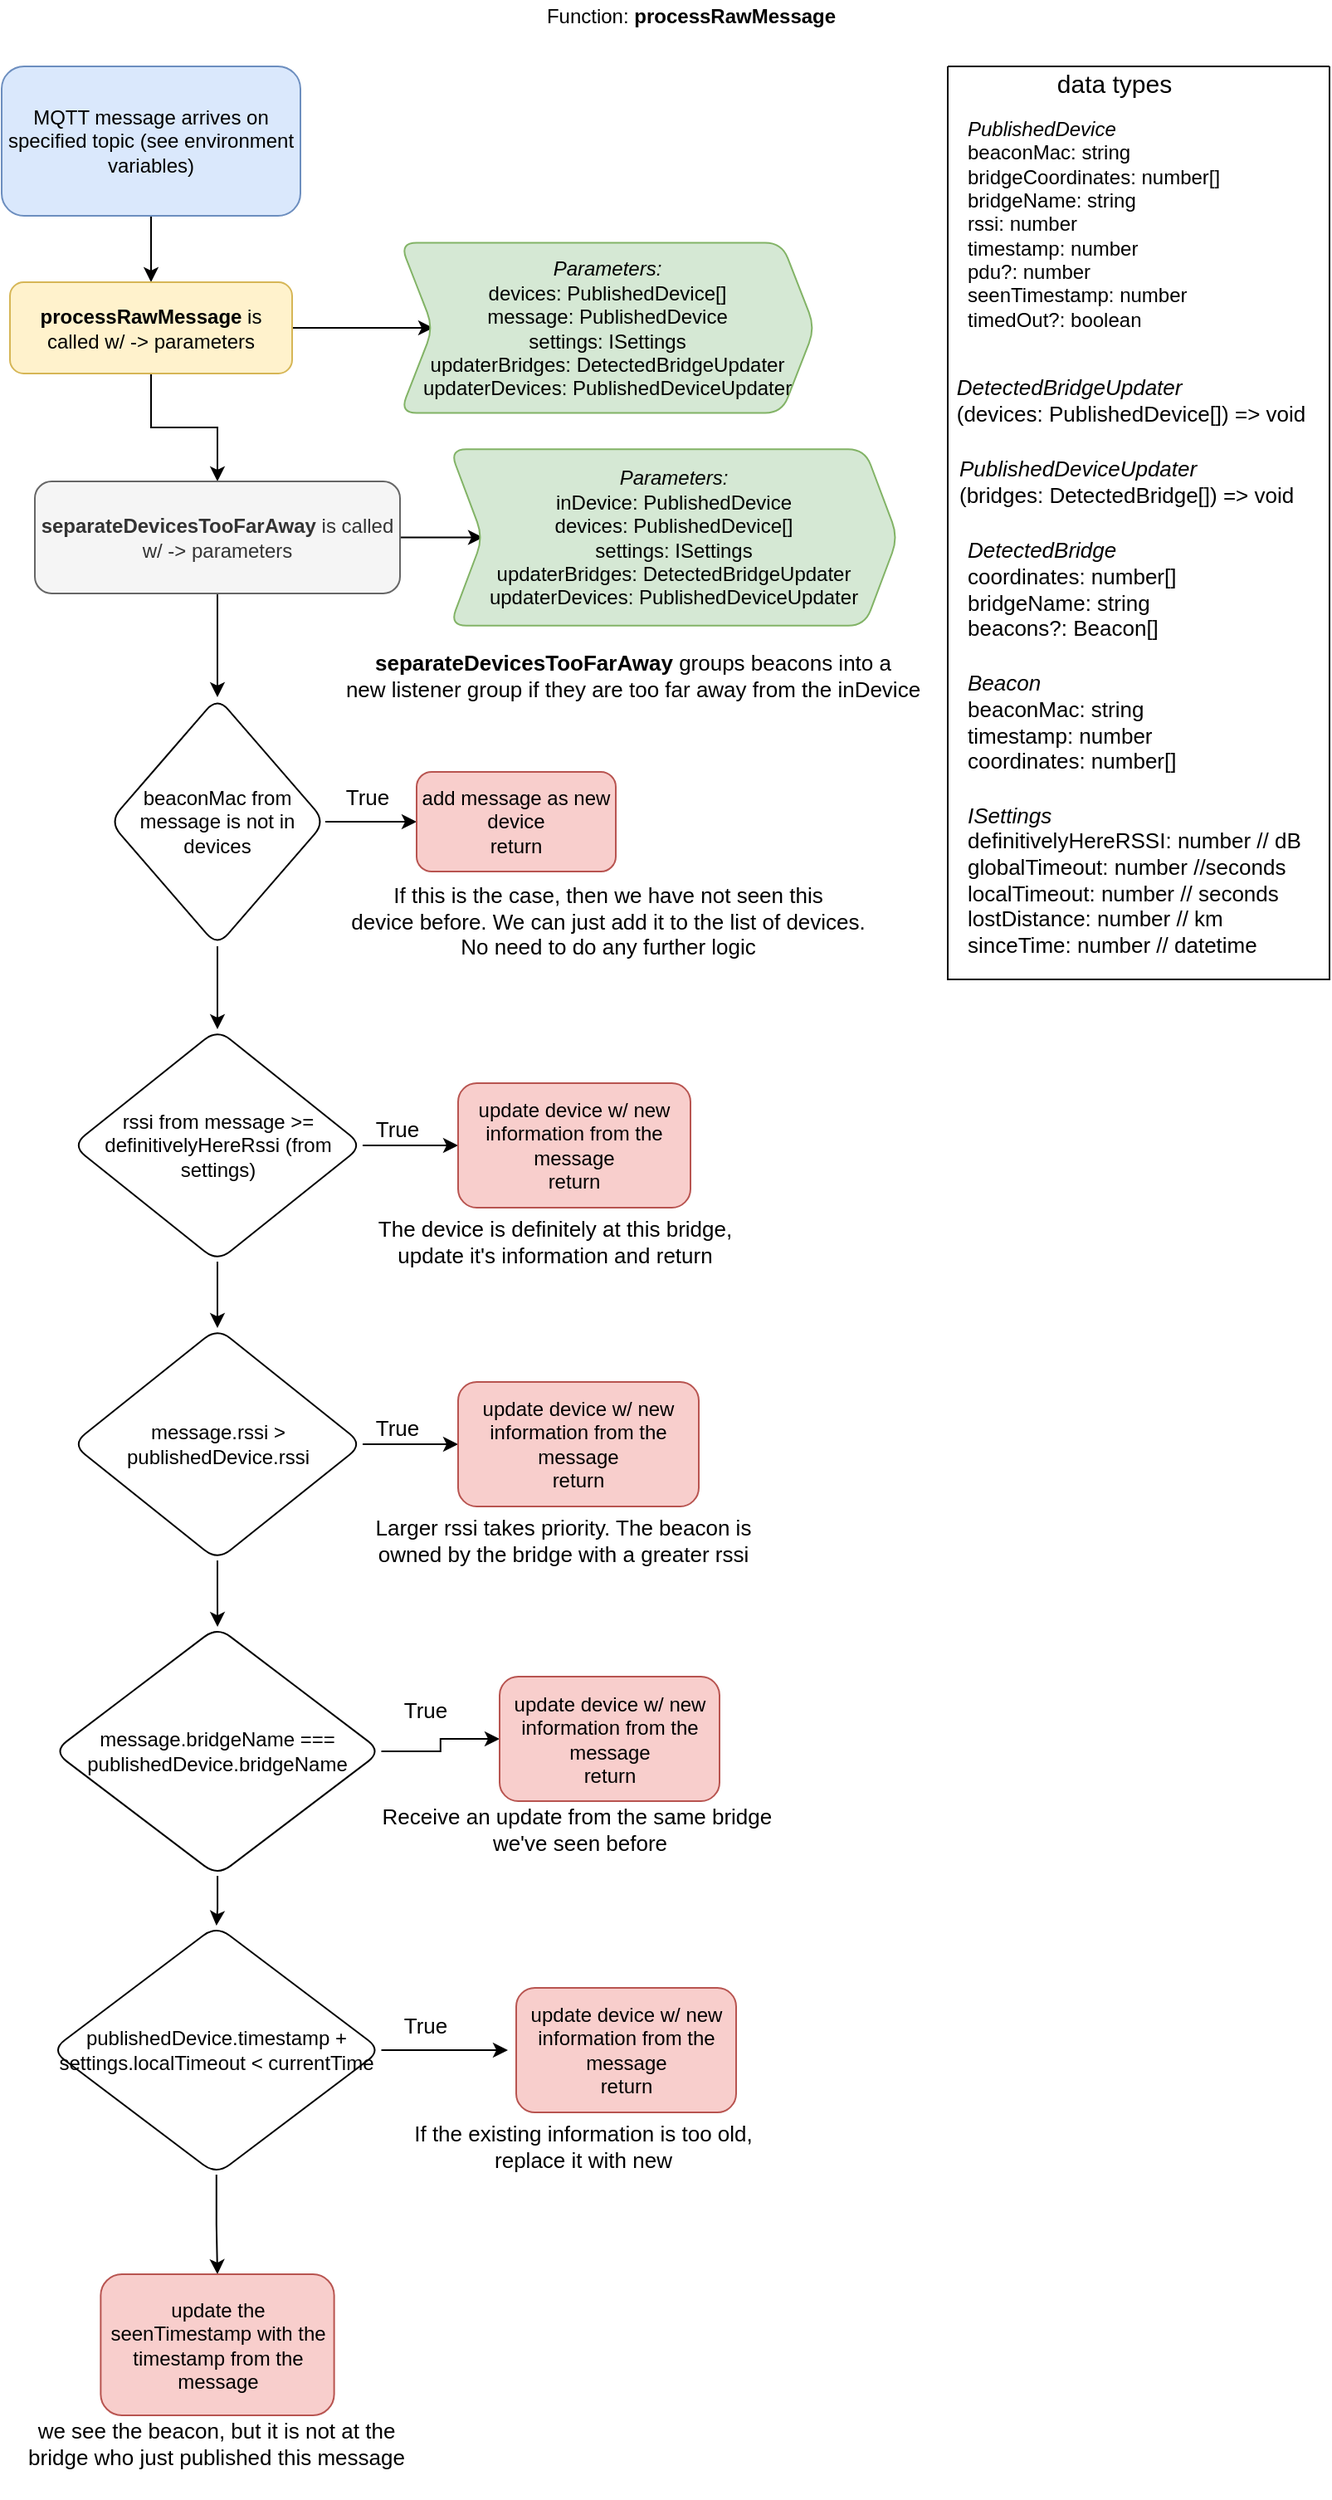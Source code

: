 <mxfile version="16.2.1" type="device"><diagram id="SYJmmRubZc_CKvlv2S4j" name="Page-1"><mxGraphModel dx="1186" dy="739" grid="1" gridSize="10" guides="1" tooltips="1" connect="1" arrows="1" fold="1" page="1" pageScale="1" pageWidth="850" pageHeight="1100" math="0" shadow="0"><root><mxCell id="0"/><mxCell id="1" parent="0"/><mxCell id="MeXJ85dTtTR71riSuc1X-7" value="" style="edgeStyle=orthogonalEdgeStyle;rounded=0;orthogonalLoop=1;jettySize=auto;html=1;" edge="1" parent="1" source="MeXJ85dTtTR71riSuc1X-4" target="MeXJ85dTtTR71riSuc1X-6"><mxGeometry relative="1" as="geometry"/></mxCell><mxCell id="MeXJ85dTtTR71riSuc1X-4" value="MQTT message arrives on specified topic (see environment variables)" style="rounded=1;whiteSpace=wrap;html=1;fillColor=#dae8fc;strokeColor=#6c8ebf;" vertex="1" parent="1"><mxGeometry x="10" y="70" width="180" height="90" as="geometry"/></mxCell><mxCell id="MeXJ85dTtTR71riSuc1X-5" value="Function: &lt;b&gt;processRawMessage&lt;/b&gt;" style="text;html=1;align=center;verticalAlign=middle;resizable=0;points=[];autosize=1;strokeColor=none;fillColor=none;" vertex="1" parent="1"><mxGeometry x="330" y="30" width="190" height="20" as="geometry"/></mxCell><mxCell id="MeXJ85dTtTR71riSuc1X-9" value="" style="edgeStyle=orthogonalEdgeStyle;rounded=0;orthogonalLoop=1;jettySize=auto;html=1;" edge="1" parent="1" source="MeXJ85dTtTR71riSuc1X-6" target="MeXJ85dTtTR71riSuc1X-8"><mxGeometry relative="1" as="geometry"/></mxCell><mxCell id="MeXJ85dTtTR71riSuc1X-18" value="" style="edgeStyle=orthogonalEdgeStyle;rounded=0;orthogonalLoop=1;jettySize=auto;html=1;fontSize=13;" edge="1" parent="1" source="MeXJ85dTtTR71riSuc1X-6" target="MeXJ85dTtTR71riSuc1X-17"><mxGeometry relative="1" as="geometry"/></mxCell><mxCell id="MeXJ85dTtTR71riSuc1X-6" value="&lt;b&gt;processRawMessage &lt;/b&gt;is called w/ -&amp;gt; parameters" style="whiteSpace=wrap;html=1;rounded=1;fillColor=#fff2cc;strokeColor=#d6b656;" vertex="1" parent="1"><mxGeometry x="15" y="200" width="170" height="55" as="geometry"/></mxCell><mxCell id="MeXJ85dTtTR71riSuc1X-8" value="&lt;i&gt;Parameters:&lt;br&gt;&lt;/i&gt;devices: PublishedDevice[]&lt;br&gt;message: PublishedDevice&lt;br&gt;settings: ISettings&lt;br&gt;updaterBridges: DetectedBridgeUpdater&lt;br&gt;updaterDevices: PublishedDeviceUpdater" style="shape=step;perimeter=stepPerimeter;whiteSpace=wrap;html=1;fixedSize=1;rounded=1;align=center;fillColor=#d5e8d4;strokeColor=#82b366;" vertex="1" parent="1"><mxGeometry x="250" y="176.25" width="250" height="102.5" as="geometry"/></mxCell><mxCell id="MeXJ85dTtTR71riSuc1X-10" value="" style="swimlane;startSize=0;" vertex="1" parent="1"><mxGeometry x="580" y="70" width="230" height="550" as="geometry"/></mxCell><mxCell id="MeXJ85dTtTR71riSuc1X-11" value="&lt;font style=&quot;font-size: 15px&quot;&gt;data types&lt;/font&gt;" style="text;html=1;align=center;verticalAlign=middle;resizable=0;points=[];autosize=1;strokeColor=none;fillColor=none;" vertex="1" parent="MeXJ85dTtTR71riSuc1X-10"><mxGeometry x="60" width="80" height="20" as="geometry"/></mxCell><mxCell id="MeXJ85dTtTR71riSuc1X-12" value="&lt;i&gt;PublishedDevice&lt;/i&gt;&lt;br&gt;beaconMac: string&lt;br&gt;bridgeCoordinates: number[]&lt;br&gt;bridgeName: string&lt;br&gt;rssi: number&lt;br&gt;timestamp: number&lt;br&gt;pdu?: number&lt;br&gt;seenTimestamp: number&lt;br&gt;timedOut?: boolean" style="text;html=1;align=left;verticalAlign=middle;resizable=0;points=[];autosize=1;strokeColor=none;fillColor=none;" vertex="1" parent="MeXJ85dTtTR71riSuc1X-10"><mxGeometry x="10" y="30" width="170" height="130" as="geometry"/></mxCell><mxCell id="MeXJ85dTtTR71riSuc1X-13" value="&lt;div style=&quot;text-align: left&quot;&gt;&lt;i style=&quot;font-size: 13px&quot;&gt;DetectedBridgeUpdater&lt;/i&gt;&lt;/div&gt;&lt;font style=&quot;font-size: 13px&quot;&gt;&lt;div style=&quot;text-align: left&quot;&gt;&lt;span&gt;(devices: PublishedDevice[]) =&amp;gt; void&lt;/span&gt;&lt;/div&gt;&lt;/font&gt;" style="text;html=1;align=center;verticalAlign=middle;resizable=0;points=[];autosize=1;strokeColor=none;fillColor=none;fontSize=15;" vertex="1" parent="MeXJ85dTtTR71riSuc1X-10"><mxGeometry x="-5" y="180" width="230" height="40" as="geometry"/></mxCell><mxCell id="MeXJ85dTtTR71riSuc1X-14" value="&lt;i&gt;PublishedDeviceUpdater&lt;/i&gt;&lt;br&gt;(bridges: DetectedBridge[]) =&amp;gt; void" style="text;html=1;align=left;verticalAlign=middle;resizable=0;points=[];autosize=1;strokeColor=none;fillColor=none;fontSize=13;" vertex="1" parent="MeXJ85dTtTR71riSuc1X-10"><mxGeometry x="5" y="230" width="220" height="40" as="geometry"/></mxCell><mxCell id="MeXJ85dTtTR71riSuc1X-15" value="&lt;i&gt;DetectedBridge&lt;/i&gt;&lt;br&gt;coordinates: number[]&lt;br&gt;bridgeName: string&lt;br&gt;beacons?: Beacon[]" style="text;html=1;align=left;verticalAlign=middle;resizable=0;points=[];autosize=1;strokeColor=none;fillColor=none;fontSize=13;" vertex="1" parent="MeXJ85dTtTR71riSuc1X-10"><mxGeometry x="10" y="280" width="140" height="70" as="geometry"/></mxCell><mxCell id="MeXJ85dTtTR71riSuc1X-16" value="&lt;i&gt;Beacon&lt;/i&gt;&lt;br&gt;beaconMac: string&lt;br&gt;timestamp: number&lt;br&gt;coordinates: number[]" style="text;html=1;align=left;verticalAlign=middle;resizable=0;points=[];autosize=1;strokeColor=none;fillColor=none;fontSize=13;" vertex="1" parent="MeXJ85dTtTR71riSuc1X-10"><mxGeometry x="10" y="360" width="140" height="70" as="geometry"/></mxCell><mxCell id="MeXJ85dTtTR71riSuc1X-35" value="&lt;i&gt;ISettings&lt;/i&gt;&lt;br&gt;definitivelyHereRSSI: number // dB&lt;br&gt;globalTimeout: number //seconds&lt;br&gt;localTimeout: number // seconds&lt;br&gt;lostDistance: number // km&lt;br&gt;sinceTime: number // datetime" style="text;html=1;align=left;verticalAlign=middle;resizable=0;points=[];autosize=1;strokeColor=none;fillColor=none;fontSize=13;" vertex="1" parent="MeXJ85dTtTR71riSuc1X-10"><mxGeometry x="10" y="440" width="220" height="100" as="geometry"/></mxCell><mxCell id="MeXJ85dTtTR71riSuc1X-22" value="" style="edgeStyle=orthogonalEdgeStyle;rounded=0;orthogonalLoop=1;jettySize=auto;html=1;fontSize=13;" edge="1" parent="1" source="MeXJ85dTtTR71riSuc1X-17" target="MeXJ85dTtTR71riSuc1X-21"><mxGeometry relative="1" as="geometry"/></mxCell><mxCell id="MeXJ85dTtTR71riSuc1X-24" value="" style="edgeStyle=orthogonalEdgeStyle;rounded=0;orthogonalLoop=1;jettySize=auto;html=1;fontSize=13;" edge="1" parent="1" source="MeXJ85dTtTR71riSuc1X-17" target="MeXJ85dTtTR71riSuc1X-23"><mxGeometry relative="1" as="geometry"/></mxCell><mxCell id="MeXJ85dTtTR71riSuc1X-17" value="&lt;b&gt;separateDevicesTooFarAway&lt;/b&gt;&amp;nbsp;is called w/ -&amp;gt; parameters" style="whiteSpace=wrap;html=1;rounded=1;fillColor=#f5f5f5;strokeColor=#666666;fontColor=#333333;" vertex="1" parent="1"><mxGeometry x="30" y="320" width="220" height="67.5" as="geometry"/></mxCell><mxCell id="MeXJ85dTtTR71riSuc1X-20" value="&lt;b&gt;separateDevicesTooFarAway&lt;/b&gt;&amp;nbsp;&lt;span&gt;groups beacons into a &lt;br&gt;new listener group if they are too far away from the inDevice&lt;br&gt;&lt;br&gt;&lt;/span&gt;" style="text;html=1;align=center;verticalAlign=middle;resizable=0;points=[];autosize=1;strokeColor=none;fillColor=none;fontSize=13;" vertex="1" parent="1"><mxGeometry x="210" y="420" width="360" height="50" as="geometry"/></mxCell><mxCell id="MeXJ85dTtTR71riSuc1X-21" value="&lt;i&gt;Parameters:&lt;/i&gt;&lt;br&gt;inDevice: PublishedDevice&lt;br&gt;devices: PublishedDevice[]&lt;br&gt;settings: ISettings&lt;br&gt;updaterBridges: DetectedBridgeUpdater&lt;br&gt;updaterDevices: PublishedDeviceUpdater" style="shape=step;perimeter=stepPerimeter;whiteSpace=wrap;html=1;fixedSize=1;rounded=1;fillColor=#d5e8d4;strokeColor=#82b366;" vertex="1" parent="1"><mxGeometry x="280" y="300.63" width="270" height="106.25" as="geometry"/></mxCell><mxCell id="MeXJ85dTtTR71riSuc1X-26" value="" style="edgeStyle=orthogonalEdgeStyle;rounded=0;orthogonalLoop=1;jettySize=auto;html=1;fontSize=13;" edge="1" parent="1" source="MeXJ85dTtTR71riSuc1X-23" target="MeXJ85dTtTR71riSuc1X-25"><mxGeometry relative="1" as="geometry"/></mxCell><mxCell id="MeXJ85dTtTR71riSuc1X-30" value="" style="edgeStyle=orthogonalEdgeStyle;rounded=0;orthogonalLoop=1;jettySize=auto;html=1;fontSize=13;" edge="1" parent="1" source="MeXJ85dTtTR71riSuc1X-23" target="MeXJ85dTtTR71riSuc1X-29"><mxGeometry relative="1" as="geometry"/></mxCell><mxCell id="MeXJ85dTtTR71riSuc1X-23" value="beaconMac from message is not in devices" style="rhombus;whiteSpace=wrap;html=1;rounded=1;" vertex="1" parent="1"><mxGeometry x="75" y="450" width="130" height="150" as="geometry"/></mxCell><mxCell id="MeXJ85dTtTR71riSuc1X-25" value="add message as new device&lt;br&gt;return" style="whiteSpace=wrap;html=1;rounded=1;fillColor=#f8cecc;strokeColor=#b85450;" vertex="1" parent="1"><mxGeometry x="260" y="495" width="120" height="60" as="geometry"/></mxCell><mxCell id="MeXJ85dTtTR71riSuc1X-27" value="True" style="text;html=1;align=center;verticalAlign=middle;resizable=0;points=[];autosize=1;strokeColor=none;fillColor=none;fontSize=13;" vertex="1" parent="1"><mxGeometry x="210" y="500" width="40" height="20" as="geometry"/></mxCell><mxCell id="MeXJ85dTtTR71riSuc1X-28" value="If this is the case, then we have not seen this &lt;br&gt;device before. We can just add it to the list of devices. &lt;br&gt;No need to do any further logic" style="text;html=1;align=center;verticalAlign=middle;resizable=0;points=[];autosize=1;strokeColor=none;fillColor=none;fontSize=13;" vertex="1" parent="1"><mxGeometry x="210" y="560" width="330" height="50" as="geometry"/></mxCell><mxCell id="MeXJ85dTtTR71riSuc1X-32" value="" style="edgeStyle=orthogonalEdgeStyle;rounded=0;orthogonalLoop=1;jettySize=auto;html=1;fontSize=13;" edge="1" parent="1" source="MeXJ85dTtTR71riSuc1X-29" target="MeXJ85dTtTR71riSuc1X-31"><mxGeometry relative="1" as="geometry"/></mxCell><mxCell id="MeXJ85dTtTR71riSuc1X-37" value="" style="edgeStyle=orthogonalEdgeStyle;rounded=0;orthogonalLoop=1;jettySize=auto;html=1;fontSize=13;" edge="1" parent="1" source="MeXJ85dTtTR71riSuc1X-29" target="MeXJ85dTtTR71riSuc1X-36"><mxGeometry relative="1" as="geometry"/></mxCell><mxCell id="MeXJ85dTtTR71riSuc1X-29" value="rssi from message &amp;gt;= definitivelyHereRssi (from settings)" style="rhombus;whiteSpace=wrap;html=1;rounded=1;" vertex="1" parent="1"><mxGeometry x="52.5" y="650" width="175" height="140" as="geometry"/></mxCell><mxCell id="MeXJ85dTtTR71riSuc1X-31" value="update device w/ new information from the message&lt;br&gt;return" style="whiteSpace=wrap;html=1;rounded=1;fillColor=#f8cecc;strokeColor=#b85450;" vertex="1" parent="1"><mxGeometry x="285" y="682.5" width="140" height="75" as="geometry"/></mxCell><mxCell id="MeXJ85dTtTR71riSuc1X-33" value="True" style="text;html=1;align=center;verticalAlign=middle;resizable=0;points=[];autosize=1;strokeColor=none;fillColor=none;fontSize=13;" vertex="1" parent="1"><mxGeometry x="227.5" y="700" width="40" height="20" as="geometry"/></mxCell><mxCell id="MeXJ85dTtTR71riSuc1X-34" value="The device is definitely at this bridge,&lt;br&gt;update it's information and return" style="text;html=1;align=center;verticalAlign=middle;resizable=0;points=[];autosize=1;strokeColor=none;fillColor=none;fontSize=13;" vertex="1" parent="1"><mxGeometry x="227.5" y="757.5" width="230" height="40" as="geometry"/></mxCell><mxCell id="MeXJ85dTtTR71riSuc1X-39" value="" style="edgeStyle=orthogonalEdgeStyle;rounded=0;orthogonalLoop=1;jettySize=auto;html=1;fontSize=13;" edge="1" parent="1" source="MeXJ85dTtTR71riSuc1X-36" target="MeXJ85dTtTR71riSuc1X-38"><mxGeometry relative="1" as="geometry"/></mxCell><mxCell id="MeXJ85dTtTR71riSuc1X-43" value="" style="edgeStyle=orthogonalEdgeStyle;rounded=0;orthogonalLoop=1;jettySize=auto;html=1;fontSize=13;" edge="1" parent="1" source="MeXJ85dTtTR71riSuc1X-36" target="MeXJ85dTtTR71riSuc1X-42"><mxGeometry relative="1" as="geometry"/></mxCell><mxCell id="MeXJ85dTtTR71riSuc1X-36" value="message.rssi &amp;gt; publishedDevice.rssi" style="rhombus;whiteSpace=wrap;html=1;rounded=1;" vertex="1" parent="1"><mxGeometry x="52.5" y="830" width="175" height="140" as="geometry"/></mxCell><mxCell id="MeXJ85dTtTR71riSuc1X-38" value="update device w/ new information from the message&lt;br&gt;return" style="whiteSpace=wrap;html=1;rounded=1;fillColor=#f8cecc;strokeColor=#b85450;" vertex="1" parent="1"><mxGeometry x="285" y="862.5" width="145" height="75" as="geometry"/></mxCell><mxCell id="MeXJ85dTtTR71riSuc1X-40" value="Larger rssi takes priority. The beacon is&lt;br&gt;owned by the bridge with a greater rssi" style="text;html=1;align=center;verticalAlign=middle;resizable=0;points=[];autosize=1;strokeColor=none;fillColor=none;fontSize=13;" vertex="1" parent="1"><mxGeometry x="227.5" y="937.5" width="240" height="40" as="geometry"/></mxCell><mxCell id="MeXJ85dTtTR71riSuc1X-41" value="True" style="text;html=1;align=center;verticalAlign=middle;resizable=0;points=[];autosize=1;strokeColor=none;fillColor=none;fontSize=13;" vertex="1" parent="1"><mxGeometry x="227.5" y="880" width="40" height="20" as="geometry"/></mxCell><mxCell id="MeXJ85dTtTR71riSuc1X-45" value="" style="edgeStyle=orthogonalEdgeStyle;rounded=0;orthogonalLoop=1;jettySize=auto;html=1;fontSize=13;" edge="1" parent="1" source="MeXJ85dTtTR71riSuc1X-42" target="MeXJ85dTtTR71riSuc1X-44"><mxGeometry relative="1" as="geometry"/></mxCell><mxCell id="MeXJ85dTtTR71riSuc1X-49" value="" style="edgeStyle=orthogonalEdgeStyle;rounded=0;orthogonalLoop=1;jettySize=auto;html=1;fontSize=13;" edge="1" parent="1" source="MeXJ85dTtTR71riSuc1X-42" target="MeXJ85dTtTR71riSuc1X-48"><mxGeometry relative="1" as="geometry"/></mxCell><mxCell id="MeXJ85dTtTR71riSuc1X-42" value="message.bridgeName === publishedDevice.bridgeName" style="rhombus;whiteSpace=wrap;html=1;rounded=1;" vertex="1" parent="1"><mxGeometry x="41.25" y="1010" width="197.5" height="150" as="geometry"/></mxCell><mxCell id="MeXJ85dTtTR71riSuc1X-44" value="&lt;span&gt;update device w/ new information from the message&lt;/span&gt;&lt;br&gt;&lt;span&gt;return&lt;/span&gt;" style="whiteSpace=wrap;html=1;rounded=1;fillColor=#f8cecc;strokeColor=#b85450;" vertex="1" parent="1"><mxGeometry x="310" y="1040" width="132.5" height="75" as="geometry"/></mxCell><mxCell id="MeXJ85dTtTR71riSuc1X-46" value="True" style="text;html=1;align=center;verticalAlign=middle;resizable=0;points=[];autosize=1;strokeColor=none;fillColor=none;fontSize=13;" vertex="1" parent="1"><mxGeometry x="245" y="1050" width="40" height="20" as="geometry"/></mxCell><mxCell id="MeXJ85dTtTR71riSuc1X-47" value="&lt;div&gt;Receive an update from the same bridge&amp;nbsp;&lt;/div&gt;&lt;div&gt;we've seen before&lt;/div&gt;&lt;div&gt;&lt;br&gt;&lt;/div&gt;" style="text;html=1;align=center;verticalAlign=middle;resizable=0;points=[];autosize=1;strokeColor=none;fillColor=none;fontSize=13;" vertex="1" parent="1"><mxGeometry x="232.5" y="1115" width="250" height="50" as="geometry"/></mxCell><mxCell id="MeXJ85dTtTR71riSuc1X-51" value="" style="edgeStyle=orthogonalEdgeStyle;rounded=0;orthogonalLoop=1;jettySize=auto;html=1;fontSize=13;" edge="1" parent="1" source="MeXJ85dTtTR71riSuc1X-48"><mxGeometry relative="1" as="geometry"><mxPoint x="315.005" y="1265" as="targetPoint"/></mxGeometry></mxCell><mxCell id="MeXJ85dTtTR71riSuc1X-56" value="" style="edgeStyle=orthogonalEdgeStyle;rounded=0;orthogonalLoop=1;jettySize=auto;html=1;fontSize=13;" edge="1" parent="1" source="MeXJ85dTtTR71riSuc1X-48" target="MeXJ85dTtTR71riSuc1X-55"><mxGeometry relative="1" as="geometry"/></mxCell><mxCell id="MeXJ85dTtTR71riSuc1X-48" value="publishedDevice.timestamp + settings.localTimeout &amp;lt; currentTime" style="rhombus;whiteSpace=wrap;html=1;rounded=1;" vertex="1" parent="1"><mxGeometry x="40" y="1190" width="198.75" height="150" as="geometry"/></mxCell><mxCell id="MeXJ85dTtTR71riSuc1X-52" value="&lt;span&gt;update device w/ new information from the message&lt;/span&gt;&lt;br&gt;&lt;span&gt;return&lt;/span&gt;" style="whiteSpace=wrap;html=1;rounded=1;fillColor=#f8cecc;strokeColor=#b85450;" vertex="1" parent="1"><mxGeometry x="320" y="1227.5" width="132.5" height="75" as="geometry"/></mxCell><mxCell id="MeXJ85dTtTR71riSuc1X-53" value="If the existing information is too old,&lt;br&gt;replace it with new" style="text;html=1;align=center;verticalAlign=middle;resizable=0;points=[];autosize=1;strokeColor=none;fillColor=none;fontSize=13;" vertex="1" parent="1"><mxGeometry x="250" y="1302.5" width="220" height="40" as="geometry"/></mxCell><mxCell id="MeXJ85dTtTR71riSuc1X-54" value="True" style="text;html=1;align=center;verticalAlign=middle;resizable=0;points=[];autosize=1;strokeColor=none;fillColor=none;fontSize=13;" vertex="1" parent="1"><mxGeometry x="245" y="1240" width="40" height="20" as="geometry"/></mxCell><mxCell id="MeXJ85dTtTR71riSuc1X-55" value="update the seenTimestamp with the timestamp from the message" style="whiteSpace=wrap;html=1;rounded=1;fillColor=#f8cecc;strokeColor=#b85450;" vertex="1" parent="1"><mxGeometry x="69.68" y="1400" width="140.63" height="85" as="geometry"/></mxCell><mxCell id="MeXJ85dTtTR71riSuc1X-57" value="&lt;div&gt;we see the beacon, but it is not at the&lt;/div&gt;&lt;div&gt;bridge who just published this message&lt;/div&gt;&lt;div&gt;&lt;br&gt;&lt;/div&gt;" style="text;html=1;align=center;verticalAlign=middle;resizable=0;points=[];autosize=1;strokeColor=none;fillColor=none;fontSize=13;" vertex="1" parent="1"><mxGeometry x="19.38" y="1485" width="240" height="50" as="geometry"/></mxCell></root></mxGraphModel></diagram></mxfile>